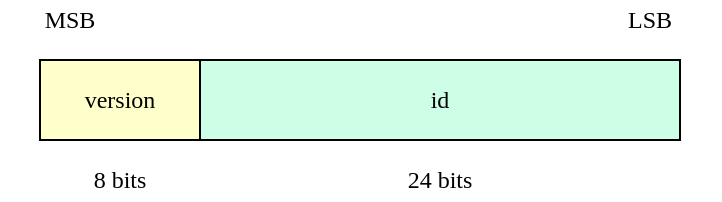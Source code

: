 <mxfile version="12.2.2" type="device" pages="1"><diagram id="puqlMnuzA39FSYj3CqCd" name="Page-1"><mxGraphModel dx="530" dy="482" grid="1" gridSize="10" guides="1" tooltips="1" connect="1" arrows="1" fold="1" page="1" pageScale="1" pageWidth="850" pageHeight="1100" math="0" shadow="0"><root><mxCell id="0"/><mxCell id="1" parent="0"/><mxCell id="YW-yvg-cvtD3WTY6bGQl-1" value="version" style="rounded=0;whiteSpace=wrap;html=1;fontFamily=IBM Plex Mono;fillColor=#FFFFCC;" vertex="1" parent="1"><mxGeometry x="40" y="120" width="80" height="40" as="geometry"/></mxCell><mxCell id="YW-yvg-cvtD3WTY6bGQl-2" value="id" style="rounded=0;whiteSpace=wrap;html=1;fontFamily=IBM Plex Mono;fillColor=#CCFFE6;" vertex="1" parent="1"><mxGeometry x="120" y="120" width="240" height="40" as="geometry"/></mxCell><mxCell id="YW-yvg-cvtD3WTY6bGQl-3" value="8 bits" style="text;html=1;strokeColor=none;fillColor=none;align=center;verticalAlign=middle;whiteSpace=wrap;rounded=0;fontFamily=IBM Plex Mono;" vertex="1" parent="1"><mxGeometry x="50" y="170" width="60" height="20" as="geometry"/></mxCell><mxCell id="YW-yvg-cvtD3WTY6bGQl-4" value="24 bits" style="text;html=1;strokeColor=none;fillColor=none;align=center;verticalAlign=middle;whiteSpace=wrap;rounded=0;fontFamily=IBM Plex Mono;" vertex="1" parent="1"><mxGeometry x="205" y="170" width="70" height="20" as="geometry"/></mxCell><mxCell id="YW-yvg-cvtD3WTY6bGQl-5" value="LSB" style="text;html=1;strokeColor=none;fillColor=none;align=center;verticalAlign=middle;whiteSpace=wrap;rounded=0;fontFamily=IBM Plex Mono;" vertex="1" parent="1"><mxGeometry x="310" y="90" width="70" height="20" as="geometry"/></mxCell><mxCell id="YW-yvg-cvtD3WTY6bGQl-6" value="MSB" style="text;html=1;strokeColor=none;fillColor=none;align=center;verticalAlign=middle;whiteSpace=wrap;rounded=0;fontFamily=IBM Plex Mono;" vertex="1" parent="1"><mxGeometry x="20" y="90" width="70" height="20" as="geometry"/></mxCell></root></mxGraphModel></diagram></mxfile>